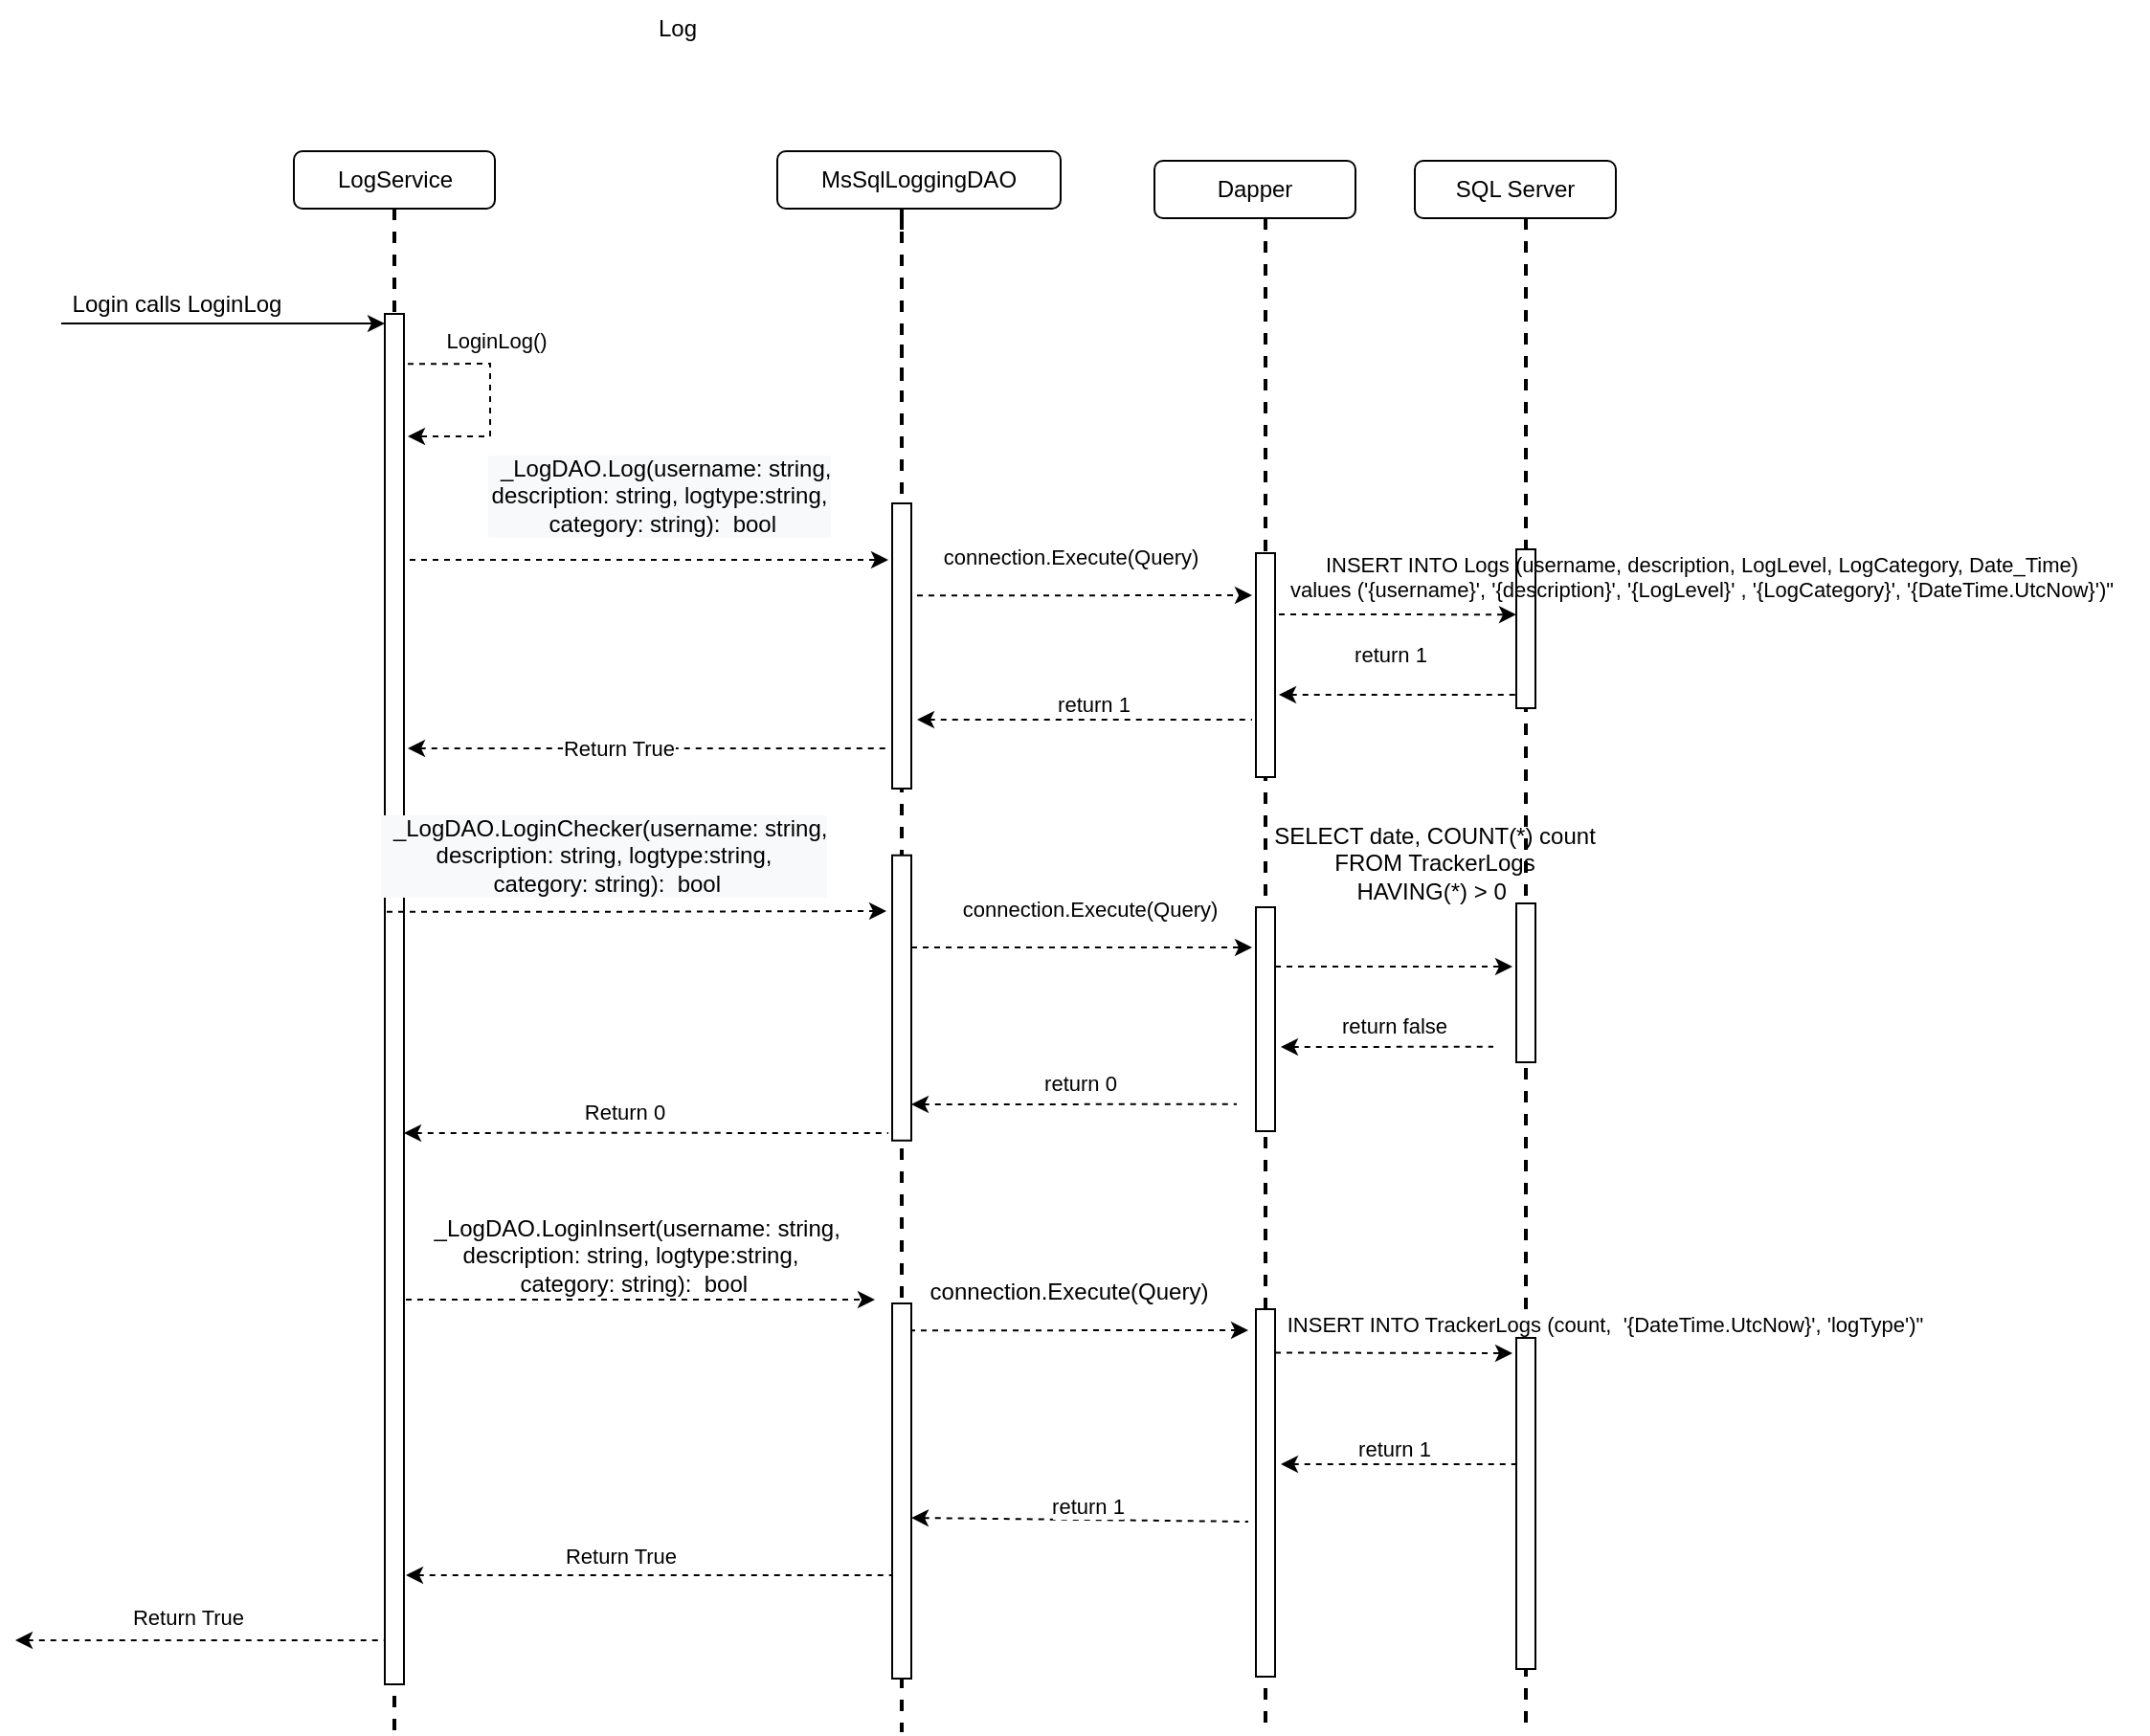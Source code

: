 <?xml version="1.0" encoding="UTF-8"?>
<mxfile version="16.6.4" type="google"><diagram name="Login tracker Insert" id="UkfT-rS0AXl05BbK0hqp"><mxGraphModel dx="2026" dy="1127" grid="0" gridSize="10" guides="1" tooltips="1" connect="1" arrows="1" fold="1" page="1" pageScale="1" pageWidth="850" pageHeight="1100" math="0" shadow="0"><root><mxCell id="eOyNzu9hYpZJ64w_uuQW-0"/><mxCell id="eOyNzu9hYpZJ64w_uuQW-1" parent="eOyNzu9hYpZJ64w_uuQW-0"/><mxCell id="eOyNzu9hYpZJ64w_uuQW-15" value="" style="line;strokeWidth=2;direction=south;html=1;dashed=1;" parent="eOyNzu9hYpZJ64w_uuQW-1" vertex="1"><mxGeometry x="880" y="880" width="10" height="211" as="geometry"/></mxCell><mxCell id="eOyNzu9hYpZJ64w_uuQW-2" value="" style="line;strokeWidth=2;direction=south;html=1;dashed=1;" parent="eOyNzu9hYpZJ64w_uuQW-1" vertex="1"><mxGeometry x="1145" y="366" width="10" height="725" as="geometry"/></mxCell><mxCell id="eOyNzu9hYpZJ64w_uuQW-3" value="" style="endArrow=classic;html=1;rounded=0;exitX=0;exitY=1.056;exitDx=0;exitDy=0;exitPerimeter=0;" parent="eOyNzu9hYpZJ64w_uuQW-1" source="eOyNzu9hYpZJ64w_uuQW-4" edge="1"><mxGeometry width="50" height="50" relative="1" as="geometry"><mxPoint x="722" y="355" as="sourcePoint"/><mxPoint x="880" y="355.06" as="targetPoint"/></mxGeometry></mxCell><mxCell id="eOyNzu9hYpZJ64w_uuQW-4" value="Login calls LoginLog" style="text;html=1;align=center;verticalAlign=middle;resizable=0;points=[];autosize=1;strokeColor=none;fillColor=none;" parent="eOyNzu9hYpZJ64w_uuQW-1" vertex="1"><mxGeometry x="711" y="336" width="119" height="18" as="geometry"/></mxCell><mxCell id="eOyNzu9hYpZJ64w_uuQW-5" value="" style="line;strokeWidth=2;direction=south;html=1;dashed=1;" parent="eOyNzu9hYpZJ64w_uuQW-1" vertex="1"><mxGeometry x="1145" y="300" width="10" height="10" as="geometry"/></mxCell><mxCell id="eOyNzu9hYpZJ64w_uuQW-6" value="" style="line;strokeWidth=2;direction=south;html=1;dashed=1;" parent="eOyNzu9hYpZJ64w_uuQW-1" vertex="1"><mxGeometry x="1335" y="300" width="10" height="791" as="geometry"/></mxCell><mxCell id="eOyNzu9hYpZJ64w_uuQW-7" value="" style="line;strokeWidth=2;direction=south;html=1;dashed=1;" parent="eOyNzu9hYpZJ64w_uuQW-1" vertex="1"><mxGeometry x="1145" y="295" width="10" height="100" as="geometry"/></mxCell><mxCell id="eOyNzu9hYpZJ64w_uuQW-8" value="" style="endArrow=classic;html=1;rounded=0;dashed=1;" parent="eOyNzu9hYpZJ64w_uuQW-1" edge="1"><mxGeometry width="50" height="50" relative="1" as="geometry"><mxPoint x="893" y="478.5" as="sourcePoint"/><mxPoint x="1143" y="478.5" as="targetPoint"/><Array as="points"><mxPoint x="993" y="478.5"/></Array></mxGeometry></mxCell><mxCell id="eOyNzu9hYpZJ64w_uuQW-9" value="" style="rounded=0;whiteSpace=wrap;html=1;" parent="eOyNzu9hYpZJ64w_uuQW-1" vertex="1"><mxGeometry x="1335" y="475" width="10" height="117" as="geometry"/></mxCell><mxCell id="eOyNzu9hYpZJ64w_uuQW-10" value="" style="endArrow=none;html=1;rounded=0;entryX=0;entryY=1;entryDx=0;entryDy=0;startArrow=classic;startFill=1;endFill=0;dashed=1;" parent="eOyNzu9hYpZJ64w_uuQW-1" edge="1"><mxGeometry width="50" height="50" relative="1" as="geometry"><mxPoint x="687" y="1043" as="sourcePoint"/><mxPoint x="880" y="1043.0" as="targetPoint"/><Array as="points"><mxPoint x="786" y="1043"/></Array></mxGeometry></mxCell><mxCell id="eOyNzu9hYpZJ64w_uuQW-11" value="Return True" style="edgeLabel;html=1;align=center;verticalAlign=middle;resizable=0;points=[];" parent="eOyNzu9hYpZJ64w_uuQW-10" vertex="1" connectable="0"><mxGeometry x="-0.121" relative="1" as="geometry"><mxPoint x="5" y="-12" as="offset"/></mxGeometry></mxCell><mxCell id="eOyNzu9hYpZJ64w_uuQW-12" value="Log " style="text;html=1;strokeColor=none;fillColor=none;align=center;verticalAlign=middle;whiteSpace=wrap;rounded=0;" parent="eOyNzu9hYpZJ64w_uuQW-1" vertex="1"><mxGeometry x="983" y="186" width="100" height="30" as="geometry"/></mxCell><mxCell id="eOyNzu9hYpZJ64w_uuQW-13" value="" style="line;strokeWidth=2;direction=south;html=1;dashed=1;" parent="eOyNzu9hYpZJ64w_uuQW-1" vertex="1"><mxGeometry x="880" y="295" width="10" height="100" as="geometry"/></mxCell><mxCell id="eOyNzu9hYpZJ64w_uuQW-14" value="" style="rounded=0;whiteSpace=wrap;html=1;" parent="eOyNzu9hYpZJ64w_uuQW-1" vertex="1"><mxGeometry x="880" y="350" width="10" height="716" as="geometry"/></mxCell><mxCell id="eOyNzu9hYpZJ64w_uuQW-17" value="" style="endArrow=classic;html=1;rounded=0;dashed=1;" parent="eOyNzu9hYpZJ64w_uuQW-1" edge="1"><mxGeometry width="50" height="50" relative="1" as="geometry"><mxPoint x="1347" y="507" as="sourcePoint"/><mxPoint x="1471" y="507.1" as="targetPoint"/><Array as="points"/></mxGeometry></mxCell><mxCell id="eOyNzu9hYpZJ64w_uuQW-21" value="LogService" style="rounded=1;whiteSpace=wrap;html=1;" parent="eOyNzu9hYpZJ64w_uuQW-1" vertex="1"><mxGeometry x="832.5" y="265" width="105" height="30" as="geometry"/></mxCell><mxCell id="eOyNzu9hYpZJ64w_uuQW-22" value="MsSqlLoggingDAO" style="rounded=1;whiteSpace=wrap;html=1;" parent="eOyNzu9hYpZJ64w_uuQW-1" vertex="1"><mxGeometry x="1085" y="265" width="148" height="30" as="geometry"/></mxCell><mxCell id="eOyNzu9hYpZJ64w_uuQW-23" value="Dapper" style="rounded=1;whiteSpace=wrap;html=1;" parent="eOyNzu9hYpZJ64w_uuQW-1" vertex="1"><mxGeometry x="1282" y="270" width="105" height="30" as="geometry"/></mxCell><mxCell id="eOyNzu9hYpZJ64w_uuQW-24" value="" style="rounded=0;whiteSpace=wrap;html=1;" parent="eOyNzu9hYpZJ64w_uuQW-1" vertex="1"><mxGeometry x="1145" y="449" width="10" height="149" as="geometry"/></mxCell><mxCell id="eOyNzu9hYpZJ64w_uuQW-25" value="" style="line;strokeWidth=2;direction=south;html=1;dashed=1;" parent="eOyNzu9hYpZJ64w_uuQW-1" vertex="1"><mxGeometry x="1471" y="300" width="10" height="790" as="geometry"/></mxCell><mxCell id="eOyNzu9hYpZJ64w_uuQW-26" value="" style="rounded=0;whiteSpace=wrap;html=1;" parent="eOyNzu9hYpZJ64w_uuQW-1" vertex="1"><mxGeometry x="1471" y="473" width="10" height="83" as="geometry"/></mxCell><mxCell id="eOyNzu9hYpZJ64w_uuQW-27" value="SQL Server" style="rounded=1;whiteSpace=wrap;html=1;" parent="eOyNzu9hYpZJ64w_uuQW-1" vertex="1"><mxGeometry x="1418" y="270" width="105" height="30" as="geometry"/></mxCell><mxCell id="eOyNzu9hYpZJ64w_uuQW-28" value="" style="endArrow=classic;html=1;rounded=0;dashed=1;" parent="eOyNzu9hYpZJ64w_uuQW-1" edge="1"><mxGeometry width="50" height="50" relative="1" as="geometry"><mxPoint x="1158" y="497.17" as="sourcePoint"/><mxPoint x="1333" y="497" as="targetPoint"/><Array as="points"/></mxGeometry></mxCell><mxCell id="eOyNzu9hYpZJ64w_uuQW-29" value="connection.Execute(Query)" style="edgeLabel;html=1;align=center;verticalAlign=middle;resizable=0;points=[];" parent="eOyNzu9hYpZJ64w_uuQW-28" vertex="1" connectable="0"><mxGeometry x="-0.272" relative="1" as="geometry"><mxPoint x="16" y="-20" as="offset"/></mxGeometry></mxCell><mxCell id="eOyNzu9hYpZJ64w_uuQW-30" value="" style="endArrow=none;html=1;rounded=0;startArrow=classic;startFill=1;endFill=0;dashed=1;" parent="eOyNzu9hYpZJ64w_uuQW-1" edge="1"><mxGeometry width="50" height="50" relative="1" as="geometry"><mxPoint x="1158" y="562" as="sourcePoint"/><mxPoint x="1333" y="562" as="targetPoint"/><Array as="points"/></mxGeometry></mxCell><mxCell id="eOyNzu9hYpZJ64w_uuQW-31" value="return 1" style="edgeLabel;html=1;align=center;verticalAlign=middle;resizable=0;points=[];" parent="eOyNzu9hYpZJ64w_uuQW-30" vertex="1" connectable="0"><mxGeometry x="0.329" y="-1" relative="1" as="geometry"><mxPoint x="-25" y="-9" as="offset"/></mxGeometry></mxCell><mxCell id="eOyNzu9hYpZJ64w_uuQW-32" value="" style="endArrow=none;html=1;rounded=0;startArrow=classic;startFill=1;endFill=0;dashed=1;" parent="eOyNzu9hYpZJ64w_uuQW-1" edge="1"><mxGeometry width="50" height="50" relative="1" as="geometry"><mxPoint x="1347" y="549" as="sourcePoint"/><mxPoint x="1471" y="549" as="targetPoint"/><Array as="points"/></mxGeometry></mxCell><mxCell id="eOyNzu9hYpZJ64w_uuQW-33" value="return 1" style="edgeLabel;html=1;align=center;verticalAlign=middle;resizable=0;points=[];" parent="eOyNzu9hYpZJ64w_uuQW-32" vertex="1" connectable="0"><mxGeometry x="0.329" y="-1" relative="1" as="geometry"><mxPoint x="-25" y="-22" as="offset"/></mxGeometry></mxCell><mxCell id="eOxSfH0ZQla2TUkx04Wm-0" value="" style="endArrow=none;html=1;rounded=0;startArrow=classic;startFill=1;endFill=0;dashed=1;" parent="eOyNzu9hYpZJ64w_uuQW-1" edge="1"><mxGeometry width="50" height="50" relative="1" as="geometry"><mxPoint x="892" y="577" as="sourcePoint"/><mxPoint x="1142" y="577" as="targetPoint"/><Array as="points"><mxPoint x="991" y="577"/></Array></mxGeometry></mxCell><mxCell id="eOxSfH0ZQla2TUkx04Wm-1" value="Return True" style="edgeLabel;html=1;align=center;verticalAlign=middle;resizable=0;points=[];" parent="eOxSfH0ZQla2TUkx04Wm-0" connectable="0" vertex="1"><mxGeometry x="-0.121" relative="1" as="geometry"><mxPoint as="offset"/></mxGeometry></mxCell><mxCell id="eOxSfH0ZQla2TUkx04Wm-2" value="" style="endArrow=classic;html=1;rounded=0;dashed=1;" parent="eOyNzu9hYpZJ64w_uuQW-1" edge="1"><mxGeometry width="50" height="50" relative="1" as="geometry"><mxPoint x="892" y="376.17" as="sourcePoint"/><mxPoint x="892" y="414" as="targetPoint"/><Array as="points"><mxPoint x="935" y="376"/><mxPoint x="935" y="414"/></Array></mxGeometry></mxCell><mxCell id="eOxSfH0ZQla2TUkx04Wm-3" value="LoginLog()" style="edgeLabel;html=1;align=center;verticalAlign=middle;resizable=0;points=[];" parent="eOxSfH0ZQla2TUkx04Wm-2" connectable="0" vertex="1"><mxGeometry x="-0.272" relative="1" as="geometry"><mxPoint x="3" y="-14" as="offset"/></mxGeometry></mxCell><mxCell id="cHj6RDNvE7u8LYoNQIFV-0" value="&lt;div style=&quot;color: rgb(0, 0, 0); font-family: helvetica; font-size: 11px; font-style: normal; font-weight: 400; letter-spacing: normal; text-align: center; text-indent: 0px; text-transform: none; word-spacing: 0px;&quot;&gt;&lt;span class=&quot;pl-s&quot;&gt;INSERT INTO Logs (username, description, LogLevel, LogCategory, Date_Time)&lt;br&gt;&lt;/span&gt;&lt;/div&gt;&lt;div style=&quot;color: rgb(0, 0, 0); font-family: helvetica; font-size: 11px; font-style: normal; font-weight: 400; letter-spacing: normal; text-align: center; text-indent: 0px; text-transform: none; word-spacing: 0px;&quot;&gt;&lt;span class=&quot;pl-s&quot;&gt;values ('{&lt;span class=&quot;pl-smi&quot;&gt;username&lt;/span&gt;}', '{&lt;span class=&quot;pl-smi&quot;&gt;description&lt;/span&gt;}', '{&lt;span class=&quot;pl-smi&quot;&gt;LogLevel&lt;/span&gt;}' , '{&lt;span class=&quot;pl-smi&quot;&gt;LogCategory&lt;/span&gt;}', '{&lt;span class=&quot;pl-smi&quot;&gt;DateTime&lt;/span&gt;.&lt;span class=&quot;pl-smi&quot;&gt;UtcNow&lt;/span&gt;}')&lt;span class=&quot;pl-pds&quot;&gt;&quot;&lt;/span&gt;&lt;/span&gt;&lt;/div&gt;" style="text;whiteSpace=wrap;html=1;" parent="eOyNzu9hYpZJ64w_uuQW-1" vertex="1"><mxGeometry x="1351" y="468" width="450" height="42" as="geometry"/></mxCell><mxCell id="9KaHjAWJ5t1yolUbqOkT-1" value="&lt;div&gt;&amp;nbsp;&lt;span&gt; _LogDAO&lt;/span&gt;&lt;span&gt;.LoginInsert&lt;/span&gt;&lt;span&gt;(username: string,&lt;/span&gt;&lt;div&gt; description: string, logtype:string,&lt;/div&gt;&lt;div&gt;&amp;nbsp;category: string):&amp;nbsp; &lt;span&gt;bool &lt;/span&gt;&lt;/div&gt;&lt;span&gt;&lt;/span&gt;&lt;/div&gt;" style="text;html=1;align=center;verticalAlign=middle;resizable=0;points=[];autosize=1;strokeColor=none;fillColor=none;" parent="eOyNzu9hYpZJ64w_uuQW-1" vertex="1"><mxGeometry x="893" y="819" width="229" height="46" as="geometry"/></mxCell><mxCell id="9KaHjAWJ5t1yolUbqOkT-2" value="&lt;div&gt;&lt;span class=&quot;pl-s&quot;&gt;INSERT INTO TrackerLogs (count, &lt;/span&gt;&amp;nbsp;'{&lt;span class=&quot;pl-smi&quot;&gt;DateTime&lt;/span&gt;.&lt;span class=&quot;pl-smi&quot;&gt;UtcNow&lt;/span&gt;}', 'logType')&lt;span class=&quot;pl-pds&quot;&gt;&quot;&lt;/span&gt;&lt;/div&gt;" style="edgeLabel;html=1;align=center;verticalAlign=middle;resizable=0;points=[];" parent="eOyNzu9hYpZJ64w_uuQW-1" connectable="0" vertex="1"><mxGeometry x="1534.0" y="892.996" as="geometry"><mxPoint x="-17" y="-15" as="offset"/></mxGeometry></mxCell><mxCell id="9KaHjAWJ5t1yolUbqOkT-3" value="&lt;br&gt;&lt;span&gt;&lt;/span&gt;" style="text;html=1;align=center;verticalAlign=middle;resizable=0;points=[];autosize=1;strokeColor=none;fillColor=none;" parent="eOyNzu9hYpZJ64w_uuQW-1" vertex="1"><mxGeometry x="1002" y="801" width="10" height="18" as="geometry"/></mxCell><mxCell id="9KaHjAWJ5t1yolUbqOkT-4" value="" style="endArrow=classic;html=1;rounded=0;dashed=1;entryX=-0.2;entryY=0.92;entryDx=0;entryDy=0;entryPerimeter=0;" parent="eOyNzu9hYpZJ64w_uuQW-1" edge="1"><mxGeometry width="50" height="50" relative="1" as="geometry"><mxPoint x="891" y="865" as="sourcePoint"/><mxPoint x="1136" y="865.04" as="targetPoint"/><Array as="points"/></mxGeometry></mxCell><mxCell id="9KaHjAWJ5t1yolUbqOkT-5" value="&lt;span style=&quot;font-size: 12px ; background-color: rgb(248 , 249 , 250)&quot;&gt;&amp;nbsp;&lt;/span&gt;&lt;span style=&quot;font-size: 12px ; background-color: rgb(248 , 249 , 250)&quot;&gt;&amp;nbsp;_LogDAO&lt;/span&gt;&lt;span style=&quot;font-size: 12px ; background-color: rgb(248 , 249 , 250)&quot;&gt;.&lt;/span&gt;&lt;span style=&quot;font-size: 12px ; background-color: rgb(248 , 249 , 250)&quot;&gt;Log(username: string,&lt;/span&gt;&lt;div style=&quot;font-size: 12px ; background-color: rgb(248 , 249 , 250)&quot;&gt;description: string, logtype:string,&lt;/div&gt;&lt;div style=&quot;font-size: 12px ; background-color: rgb(248 , 249 , 250)&quot;&gt;&amp;nbsp;category: string):&amp;nbsp;&amp;nbsp;bool&lt;/div&gt;" style="edgeLabel;html=1;align=center;verticalAlign=middle;resizable=0;points=[];" parent="9KaHjAWJ5t1yolUbqOkT-4" connectable="0" vertex="1"><mxGeometry x="-0.272" relative="1" as="geometry"><mxPoint x="43" y="-420" as="offset"/></mxGeometry></mxCell><mxCell id="9KaHjAWJ5t1yolUbqOkT-6" value="" style="endArrow=classic;html=1;rounded=0;dashed=1;" parent="eOyNzu9hYpZJ64w_uuQW-1" edge="1"><mxGeometry width="50" height="50" relative="1" as="geometry"><mxPoint x="1148" y="881.13" as="sourcePoint"/><mxPoint x="1331" y="881" as="targetPoint"/><Array as="points"/></mxGeometry></mxCell><mxCell id="9KaHjAWJ5t1yolUbqOkT-7" value="" style="endArrow=classic;html=1;rounded=0;dashed=1;" parent="eOyNzu9hYpZJ64w_uuQW-1" edge="1"><mxGeometry width="50" height="50" relative="1" as="geometry"><mxPoint x="1345" y="892.71" as="sourcePoint"/><mxPoint x="1469" y="893" as="targetPoint"/><Array as="points"/></mxGeometry></mxCell><mxCell id="9KaHjAWJ5t1yolUbqOkT-8" value="connection.Execute(Query)" style="text;html=1;align=center;verticalAlign=middle;resizable=0;points=[];autosize=1;strokeColor=none;fillColor=none;" parent="eOyNzu9hYpZJ64w_uuQW-1" vertex="1"><mxGeometry x="1159" y="852" width="155" height="18" as="geometry"/></mxCell><mxCell id="9KaHjAWJ5t1yolUbqOkT-10" value="" style="endArrow=none;html=1;rounded=0;startArrow=classic;startFill=1;endFill=0;dashed=1;" parent="eOyNzu9hYpZJ64w_uuQW-1" edge="1"><mxGeometry width="50" height="50" relative="1" as="geometry"><mxPoint x="1155" y="979" as="sourcePoint"/><mxPoint x="1331" y="981" as="targetPoint"/><Array as="points"/></mxGeometry></mxCell><mxCell id="9KaHjAWJ5t1yolUbqOkT-11" value="return 1" style="edgeLabel;html=1;align=center;verticalAlign=middle;resizable=0;points=[];" parent="9KaHjAWJ5t1yolUbqOkT-10" connectable="0" vertex="1"><mxGeometry x="0.329" y="-1" relative="1" as="geometry"><mxPoint x="-25" y="-9" as="offset"/></mxGeometry></mxCell><mxCell id="9KaHjAWJ5t1yolUbqOkT-12" value="" style="endArrow=none;html=1;rounded=0;startArrow=classic;startFill=1;endFill=0;dashed=1;" parent="eOyNzu9hYpZJ64w_uuQW-1" edge="1"><mxGeometry width="50" height="50" relative="1" as="geometry"><mxPoint x="891" y="1009" as="sourcePoint"/><mxPoint x="1145" y="1009" as="targetPoint"/><Array as="points"/></mxGeometry></mxCell><mxCell id="9KaHjAWJ5t1yolUbqOkT-13" value="Return True" style="edgeLabel;html=1;align=center;verticalAlign=middle;resizable=0;points=[];" parent="9KaHjAWJ5t1yolUbqOkT-12" connectable="0" vertex="1"><mxGeometry x="-0.121" relative="1" as="geometry"><mxPoint y="-10" as="offset"/></mxGeometry></mxCell><mxCell id="9KaHjAWJ5t1yolUbqOkT-14" value="" style="rounded=0;whiteSpace=wrap;html=1;" parent="eOyNzu9hYpZJ64w_uuQW-1" vertex="1"><mxGeometry x="1145" y="867" width="10" height="196" as="geometry"/></mxCell><mxCell id="9KaHjAWJ5t1yolUbqOkT-15" value="" style="endArrow=classic;html=1;rounded=0;dashed=1;" parent="eOyNzu9hYpZJ64w_uuQW-1" edge="1"><mxGeometry width="50" height="50" relative="1" as="geometry"><mxPoint x="881" y="662.38" as="sourcePoint"/><mxPoint x="1142" y="662" as="targetPoint"/><Array as="points"><mxPoint x="981" y="662.38"/></Array></mxGeometry></mxCell><mxCell id="9KaHjAWJ5t1yolUbqOkT-16" value="" style="rounded=0;whiteSpace=wrap;html=1;" parent="eOyNzu9hYpZJ64w_uuQW-1" vertex="1"><mxGeometry x="1335" y="660" width="10" height="117" as="geometry"/></mxCell><mxCell id="9KaHjAWJ5t1yolUbqOkT-17" value="" style="endArrow=classic;html=1;rounded=0;dashed=1;" parent="eOyNzu9hYpZJ64w_uuQW-1" edge="1"><mxGeometry width="50" height="50" relative="1" as="geometry"><mxPoint x="1345" y="691" as="sourcePoint"/><mxPoint x="1469" y="691" as="targetPoint"/><Array as="points"/></mxGeometry></mxCell><mxCell id="9KaHjAWJ5t1yolUbqOkT-18" value="" style="rounded=0;whiteSpace=wrap;html=1;" parent="eOyNzu9hYpZJ64w_uuQW-1" vertex="1"><mxGeometry x="1145" y="632.88" width="10" height="149" as="geometry"/></mxCell><mxCell id="9KaHjAWJ5t1yolUbqOkT-19" value="" style="rounded=0;whiteSpace=wrap;html=1;" parent="eOyNzu9hYpZJ64w_uuQW-1" vertex="1"><mxGeometry x="1471" y="658" width="10" height="83" as="geometry"/></mxCell><mxCell id="9KaHjAWJ5t1yolUbqOkT-20" value="" style="endArrow=classic;html=1;rounded=0;dashed=1;" parent="eOyNzu9hYpZJ64w_uuQW-1" edge="1"><mxGeometry width="50" height="50" relative="1" as="geometry"><mxPoint x="1155" y="681" as="sourcePoint"/><mxPoint x="1333" y="681" as="targetPoint"/><Array as="points"/></mxGeometry></mxCell><mxCell id="9KaHjAWJ5t1yolUbqOkT-21" value="connection.Execute(Query)" style="edgeLabel;html=1;align=center;verticalAlign=middle;resizable=0;points=[];" parent="9KaHjAWJ5t1yolUbqOkT-20" connectable="0" vertex="1"><mxGeometry x="-0.272" relative="1" as="geometry"><mxPoint x="28" y="-20" as="offset"/></mxGeometry></mxCell><mxCell id="9KaHjAWJ5t1yolUbqOkT-22" value="" style="endArrow=none;html=1;rounded=0;startArrow=classic;startFill=1;endFill=0;dashed=1;" parent="eOyNzu9hYpZJ64w_uuQW-1" edge="1"><mxGeometry width="50" height="50" relative="1" as="geometry"><mxPoint x="1155" y="763" as="sourcePoint"/><mxPoint x="1325" y="762.88" as="targetPoint"/><Array as="points"/></mxGeometry></mxCell><mxCell id="9KaHjAWJ5t1yolUbqOkT-23" value="return 0" style="edgeLabel;html=1;align=center;verticalAlign=middle;resizable=0;points=[];" parent="9KaHjAWJ5t1yolUbqOkT-22" connectable="0" vertex="1"><mxGeometry x="0.329" y="-1" relative="1" as="geometry"><mxPoint x="-25" y="-12" as="offset"/></mxGeometry></mxCell><mxCell id="9KaHjAWJ5t1yolUbqOkT-24" value="" style="endArrow=none;html=1;rounded=0;startArrow=classic;startFill=1;endFill=0;dashed=1;" parent="eOyNzu9hYpZJ64w_uuQW-1" edge="1"><mxGeometry width="50" height="50" relative="1" as="geometry"><mxPoint x="1348" y="733" as="sourcePoint"/><mxPoint x="1459" y="732.88" as="targetPoint"/><Array as="points"/></mxGeometry></mxCell><mxCell id="9KaHjAWJ5t1yolUbqOkT-25" value="return false" style="edgeLabel;html=1;align=center;verticalAlign=middle;resizable=0;points=[];" parent="9KaHjAWJ5t1yolUbqOkT-24" connectable="0" vertex="1"><mxGeometry x="0.329" y="-1" relative="1" as="geometry"><mxPoint x="-15" y="-12" as="offset"/></mxGeometry></mxCell><mxCell id="9KaHjAWJ5t1yolUbqOkT-26" value="" style="endArrow=none;html=1;rounded=0;startArrow=classic;startFill=1;endFill=0;dashed=1;" parent="eOyNzu9hYpZJ64w_uuQW-1" edge="1"><mxGeometry width="50" height="50" relative="1" as="geometry"><mxPoint x="890" y="778" as="sourcePoint"/><mxPoint x="1143" y="778" as="targetPoint"/><Array as="points"><mxPoint x="979" y="777.88"/></Array></mxGeometry></mxCell><mxCell id="9KaHjAWJ5t1yolUbqOkT-27" value="Return 0" style="edgeLabel;html=1;align=center;verticalAlign=middle;resizable=0;points=[];" parent="9KaHjAWJ5t1yolUbqOkT-26" connectable="0" vertex="1"><mxGeometry x="-0.121" relative="1" as="geometry"><mxPoint x="4" y="-11" as="offset"/></mxGeometry></mxCell><mxCell id="9KaHjAWJ5t1yolUbqOkT-29" value="&lt;span style=&quot;font-size: 12px ; background-color: rgb(248 , 249 , 250)&quot;&gt;&amp;nbsp;&lt;/span&gt;&lt;span style=&quot;font-size: 12px ; background-color: rgb(248 , 249 , 250)&quot;&gt;&amp;nbsp;_LogDAO.LoginChecker(&lt;/span&gt;&lt;span style=&quot;font-size: 12px ; background-color: rgb(248 , 249 , 250)&quot;&gt;username: string,&lt;/span&gt;&lt;div style=&quot;font-size: 12px ; background-color: rgb(248 , 249 , 250)&quot;&gt;description: string, logtype:string,&lt;/div&gt;&lt;div style=&quot;font-size: 12px ; background-color: rgb(248 , 249 , 250)&quot;&gt;&amp;nbsp;category: string):&amp;nbsp;&amp;nbsp;bool&lt;/div&gt;" style="edgeLabel;html=1;align=center;verticalAlign=middle;resizable=0;points=[];" parent="eOyNzu9hYpZJ64w_uuQW-1" connectable="0" vertex="1"><mxGeometry x="994.0" y="632.883" as="geometry"/></mxCell><mxCell id="U3k3O-kK8jKdmNXSPxLT-8" value="SELECT date, COUNT(*) count&lt;br&gt;FROM TrackerLogs&lt;br&gt;HAVING(*) &amp;gt; 0&amp;nbsp;" style="text;html=1;align=center;verticalAlign=middle;resizable=0;points=[];autosize=1;strokeColor=none;fillColor=none;" parent="eOyNzu9hYpZJ64w_uuQW-1" vertex="1"><mxGeometry x="1339" y="614" width="178" height="46" as="geometry"/></mxCell><mxCell id="U3k3O-kK8jKdmNXSPxLT-11" value="" style="rounded=0;whiteSpace=wrap;html=1;" parent="eOyNzu9hYpZJ64w_uuQW-1" vertex="1"><mxGeometry x="1335" y="870" width="10" height="192" as="geometry"/></mxCell><mxCell id="U3k3O-kK8jKdmNXSPxLT-12" value="" style="rounded=0;whiteSpace=wrap;html=1;" parent="eOyNzu9hYpZJ64w_uuQW-1" vertex="1"><mxGeometry x="1471" y="885" width="10" height="173" as="geometry"/></mxCell><mxCell id="U3k3O-kK8jKdmNXSPxLT-17" value="&lt;br&gt;&lt;span&gt;&lt;/span&gt;" style="text;html=1;align=center;verticalAlign=middle;resizable=0;points=[];autosize=1;strokeColor=none;fillColor=none;" parent="eOyNzu9hYpZJ64w_uuQW-1" vertex="1"><mxGeometry x="1006" y="895.46" width="10" height="18" as="geometry"/></mxCell><mxCell id="U3k3O-kK8jKdmNXSPxLT-25" value="" style="endArrow=none;html=1;rounded=0;startArrow=classic;startFill=1;endFill=0;dashed=1;exitX=1;exitY=0.75;exitDx=0;exitDy=0;" parent="eOyNzu9hYpZJ64w_uuQW-1" edge="1"><mxGeometry width="50" height="50" relative="1" as="geometry"><mxPoint x="1348" y="951.0" as="sourcePoint"/><mxPoint x="1474" y="951.0" as="targetPoint"/><Array as="points"/></mxGeometry></mxCell><mxCell id="U3k3O-kK8jKdmNXSPxLT-26" value="return 1" style="edgeLabel;html=1;align=center;verticalAlign=middle;resizable=0;points=[];" parent="U3k3O-kK8jKdmNXSPxLT-25" connectable="0" vertex="1"><mxGeometry x="0.329" y="-1" relative="1" as="geometry"><mxPoint x="-25" y="-9" as="offset"/></mxGeometry></mxCell></root></mxGraphModel></diagram></mxfile>
